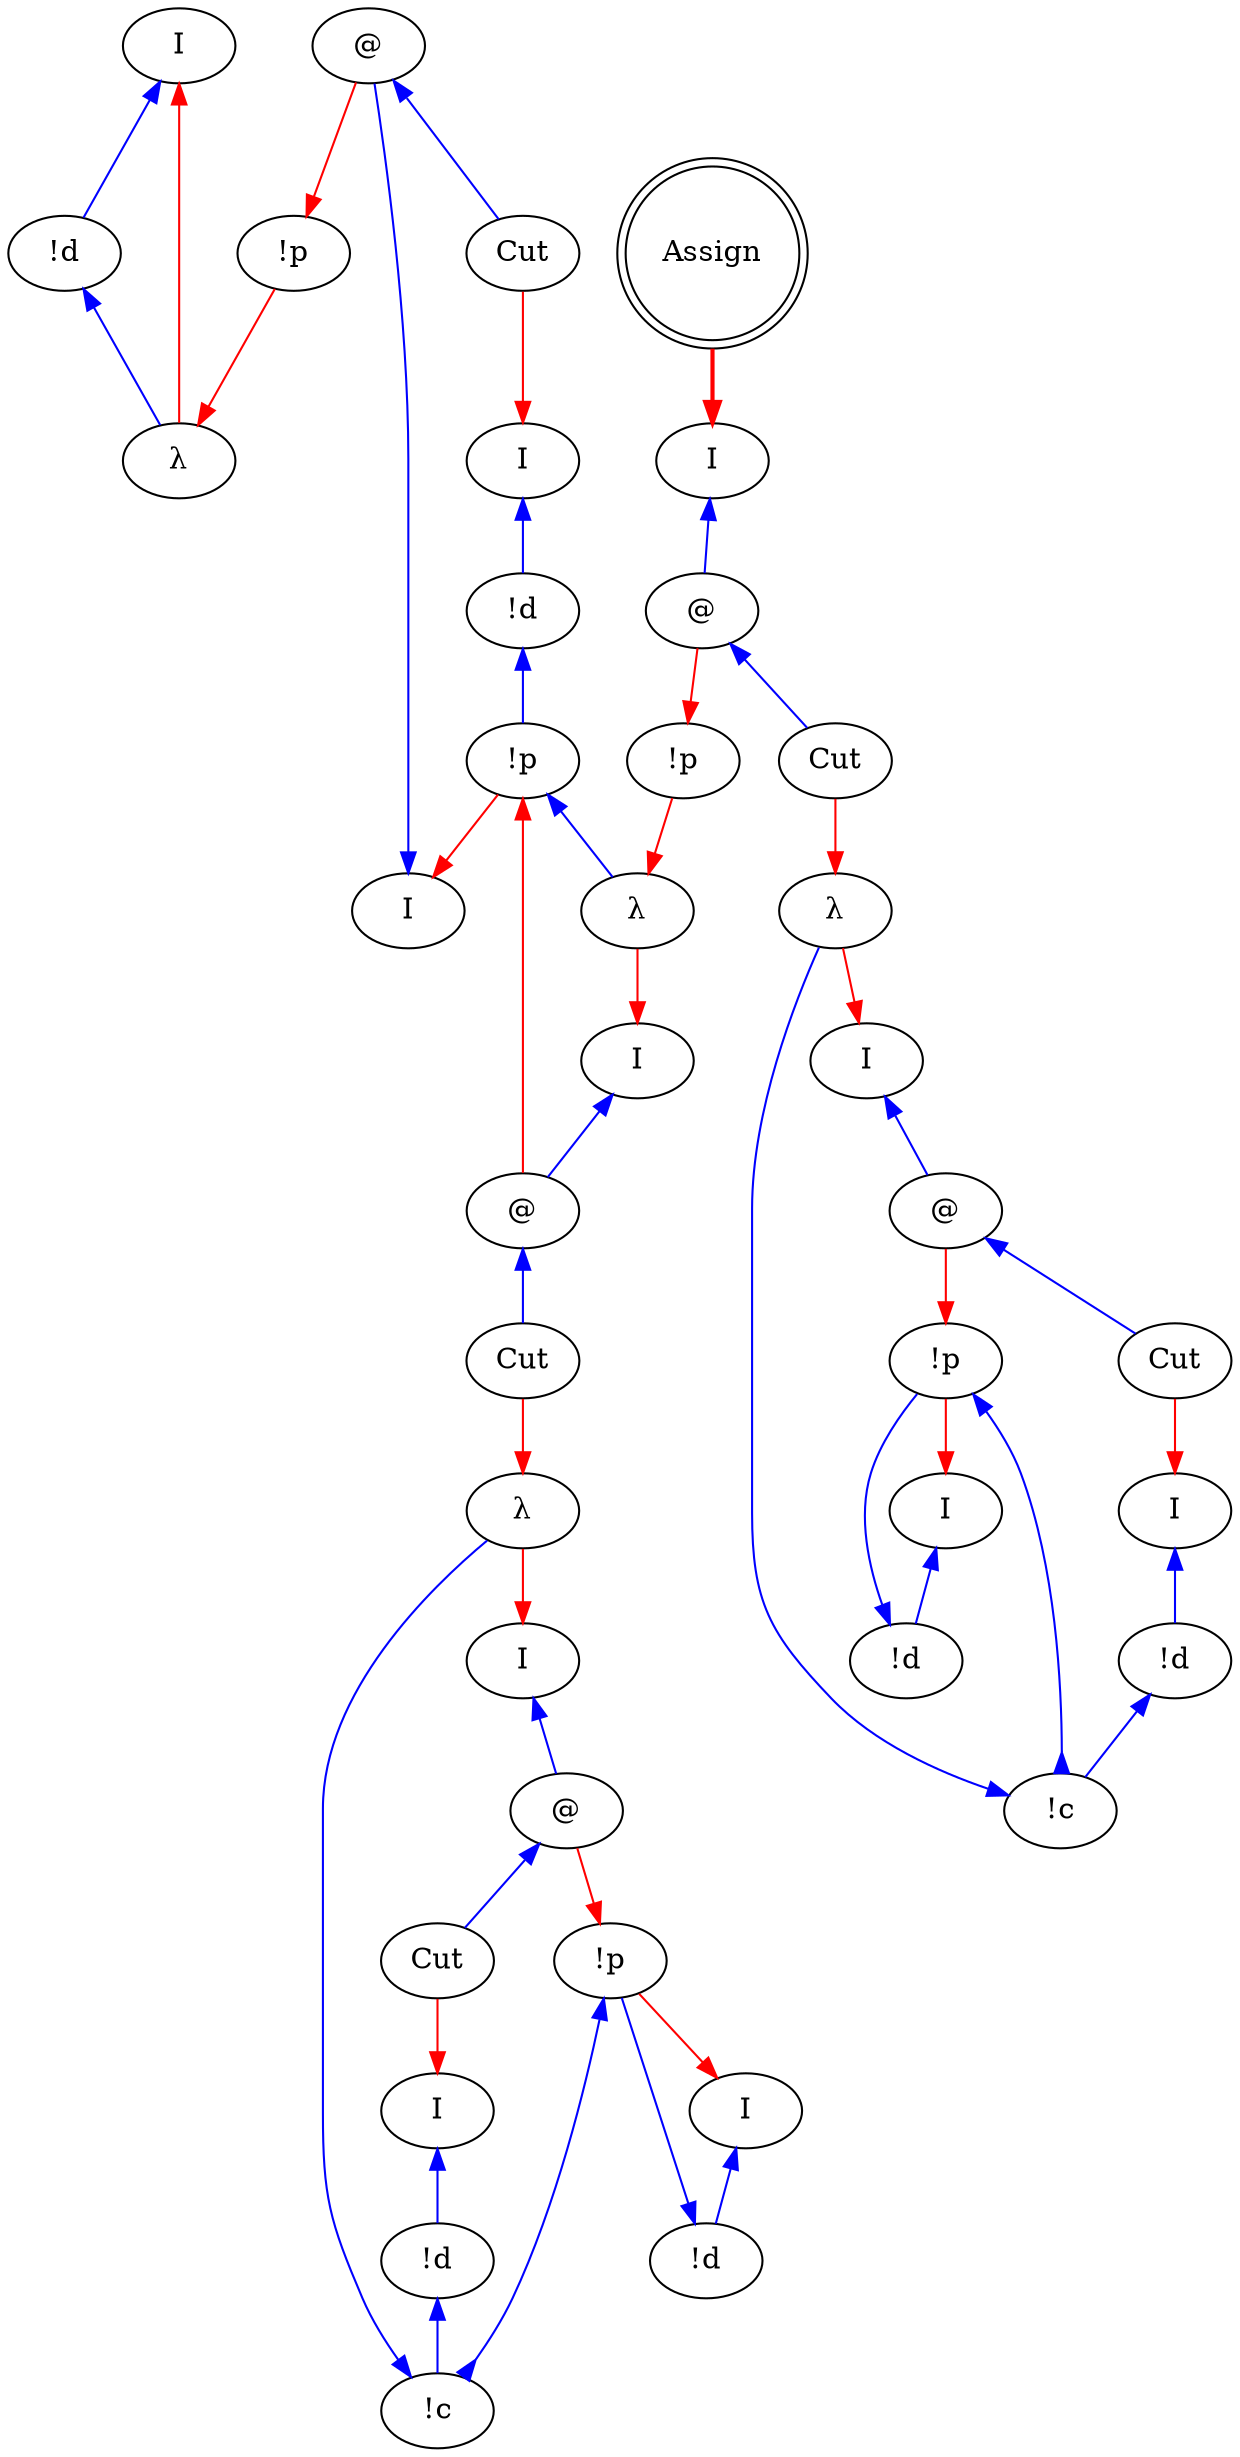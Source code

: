 digraph {
rankdir="TB"
"I0" [label="I"]
"!d0" [label="!d"]
"λ0" [label="λ"]
"!p0" [label="!p"]
"I1" [label="I"]
"@0" [label="@"]
"I2" [label="I"]
"!d1" [label="!d"]
"Cut0" [label="Cut"]
"!p1" [label="!p"]
"I3" [label="I"]
"@1" [label="@"]
"I4" [label="I"]
"!d2" [label="!d"]
"!p2" [label="!p"]
"I5" [label="I"]
"@2" [label="@"]
"I6" [label="I"]
"!d3" [label="!d"]
"Cut1" [label="Cut"]
"!c0" [label="!c"]
"λ1" [label="λ"]
"Cut2" [label="Cut"]
"λ2" [label="λ"]
"!p3" [label="!p"]
"I7" [label="I"]
"@3" [label="@"]
"I8" [label="I"]
"!d4" [label="!d"]
"!p4" [label="!p"]
"I9" [label="I"]
"@4" [label="@"]
"I10" [label="I"]
"!d5" [label="!d"]
"Cut3" [label="Cut"]
"!c1" [label="!c"]
"λ3" [label="λ"]
"Cut4" [label="Cut"]
"Assign0" [label="Assign",shape=doublecircle]
"!p1" -> "λ2"[color=blue,weight=1,tooltip="h34",arrowtail=normal,arrowhead=none,dir=both]
"!d1" -> "!p1"[color=blue,weight=1,tooltip="hf65",arrowtail=normal,arrowhead=none,dir=both]
"I2" -> "!d1"[color=blue,weight=1,tooltip="hret73",arrowtail=normal,arrowhead=none,dir=both]
"!d0" -> "λ0"[color=blue,weight=1,tooltip="i81",arrowtail=normal,arrowhead=none,dir=both]
"I0" -> "!d0"[color=blue,weight=1,tooltip="iret84",arrowtail=normal,arrowhead=none,dir=both]
"I9" -> "@4"[color=blue,weight=1,tooltip="lret19",arrowtail=normal,arrowhead=none,dir=both]
"I7" -> "@3"[color=blue,weight=1,tooltip="lret28",arrowtail=normal,arrowhead=none,dir=both]
"I5" -> "@2"[color=blue,weight=1,tooltip="lret53",arrowtail=normal,arrowhead=none,dir=both]
"I3" -> "@1"[color=blue,weight=1,tooltip="lret62",arrowtail=normal,arrowhead=none,dir=both]
"I1" -> "@0"[color=blue,weight=1,tooltip="lret75",arrowtail=normal,arrowhead=none,dir=both]
"@4" -> "Cut3"[color=blue,weight=1,tooltip="lval14",arrowtail=normal,arrowhead=none,dir=both]
"@1" -> "Cut2"[color=blue,weight=1,tooltip="lval38",arrowtail=normal,arrowhead=none,dir=both]
"@3" -> "Cut4"[color=blue,weight=1,tooltip="lval4",arrowtail=normal,arrowhead=none,dir=both]
"@2" -> "Cut1"[color=blue,weight=1,tooltip="lval48",arrowtail=normal,arrowhead=none,dir=both]
"@0" -> "Cut0"[color=blue,weight=1,tooltip="lval70",arrowtail=normal,arrowhead=none,dir=both]
"@4" -> "!p4"[color=red,weight=2,tooltip="newrret18",arrowhead=normal,arrowtail=none,dir=both]
"@3" -> "!p3"[color=red,weight=2,tooltip="newrret27",arrowhead=normal,arrowtail=none,dir=both]
"@2" -> "!p2"[color=red,weight=2,tooltip="newrret52",arrowhead=normal,arrowtail=none,dir=both]
"@1" -> "!p1"[color=red,weight=2,tooltip="newrret61",arrowhead=normal,arrowtail=none,dir=both]
"@0" -> "!p0"[color=red,weight=2,tooltip="newrret74",arrowhead=normal,arrowtail=none,dir=both]
"!p4" -> "I8"[color=red,weight=2,tooltip="newrretf23",arrowhead=normal,arrowtail=none,dir=both]
"!p3" -> "λ2"[color=red,weight=2,tooltip="newrretf31",arrowhead=normal,arrowtail=none,dir=both]
"!p2" -> "I4"[color=red,weight=2,tooltip="newrretf57",arrowhead=normal,arrowtail=none,dir=both]
"!p1" -> "I1"[color=red,weight=2,tooltip="newrretf66",arrowhead=normal,arrowtail=none,dir=both]
"!p0" -> "λ0"[color=red,weight=2,tooltip="newrretf78",arrowhead=normal,arrowtail=none,dir=both]
"Assign0" -> "I7"[color=red,weight=2,tooltip="ret1",arrowhead=normal,arrowtail=none,penwidth=2,dir=both]
"λ2" -> "I3"[color=red,weight=2,tooltip="ret35",arrowhead=normal,arrowtail=none,dir=both]
"λ1" -> "I5"[color=red,weight=2,tooltip="ret42",arrowhead=normal,arrowtail=none,dir=both]
"λ3" -> "I9"[color=red,weight=2,tooltip="ret8",arrowhead=normal,arrowtail=none,dir=both]
"λ0" -> "I0"[color=red,weight=2,tooltip="ret82",arrowhead=normal,arrowtail=none,dir=both]
"Cut3" -> "I10"[color=red,weight=2,tooltip="rval15",arrowhead=normal,arrowtail=none,dir=both]
"Cut2" -> "λ1"[color=red,weight=2,tooltip="rval39",arrowhead=normal,arrowtail=none,dir=both]
"Cut1" -> "I6"[color=red,weight=2,tooltip="rval49",arrowhead=normal,arrowtail=none,dir=both]
"Cut4" -> "λ3"[color=red,weight=2,tooltip="rval5",arrowhead=normal,arrowtail=none,dir=both]
"Cut0" -> "I2"[color=red,weight=2,tooltip="rval71",arrowhead=normal,arrowtail=none,dir=both]
"!c1" -> "λ3"[color=blue,weight=1,tooltip="x7",arrowtail=normal,arrowhead=none,dir=both]
"!d5" -> "!c1"[color=blue,weight=1,tooltip="xA9",arrowtail=normal,arrowhead=none,dir=both]
"!p4" -> "!c1"[color=blue,weight=1,tooltip="xB10",arrowtail=normal,arrowhead=inv,dir=both]
"!d4" -> "!p4"[color=blue,weight=1,tooltip="xBf22",arrowtail=normal,arrowhead=none,dir=both]
"I10" -> "!d5"[color=blue,weight=1,tooltip="xret17",arrowtail=normal,arrowhead=none,dir=both]
"I8" -> "!d4"[color=blue,weight=1,tooltip="xret26",arrowtail=normal,arrowhead=none,dir=both]
"!c0" -> "λ1"[color=blue,weight=1,tooltip="y41",arrowtail=normal,arrowhead=none,dir=both]
"!d3" -> "!c0"[color=blue,weight=1,tooltip="yA43",arrowtail=normal,arrowhead=none,dir=both]
"!p2" -> "!c0"[color=blue,weight=1,tooltip="yB44",arrowtail=normal,arrowhead=inv,dir=both]
"!d2" -> "!p2"[color=blue,weight=1,tooltip="yBf56",arrowtail=normal,arrowhead=none,dir=both]
"I6" -> "!d3"[color=blue,weight=1,tooltip="yret51",arrowtail=normal,arrowhead=none,dir=both]
"I4" -> "!d2"[color=blue,weight=1,tooltip="yret60",arrowtail=normal,arrowhead=none,dir=both]
}
